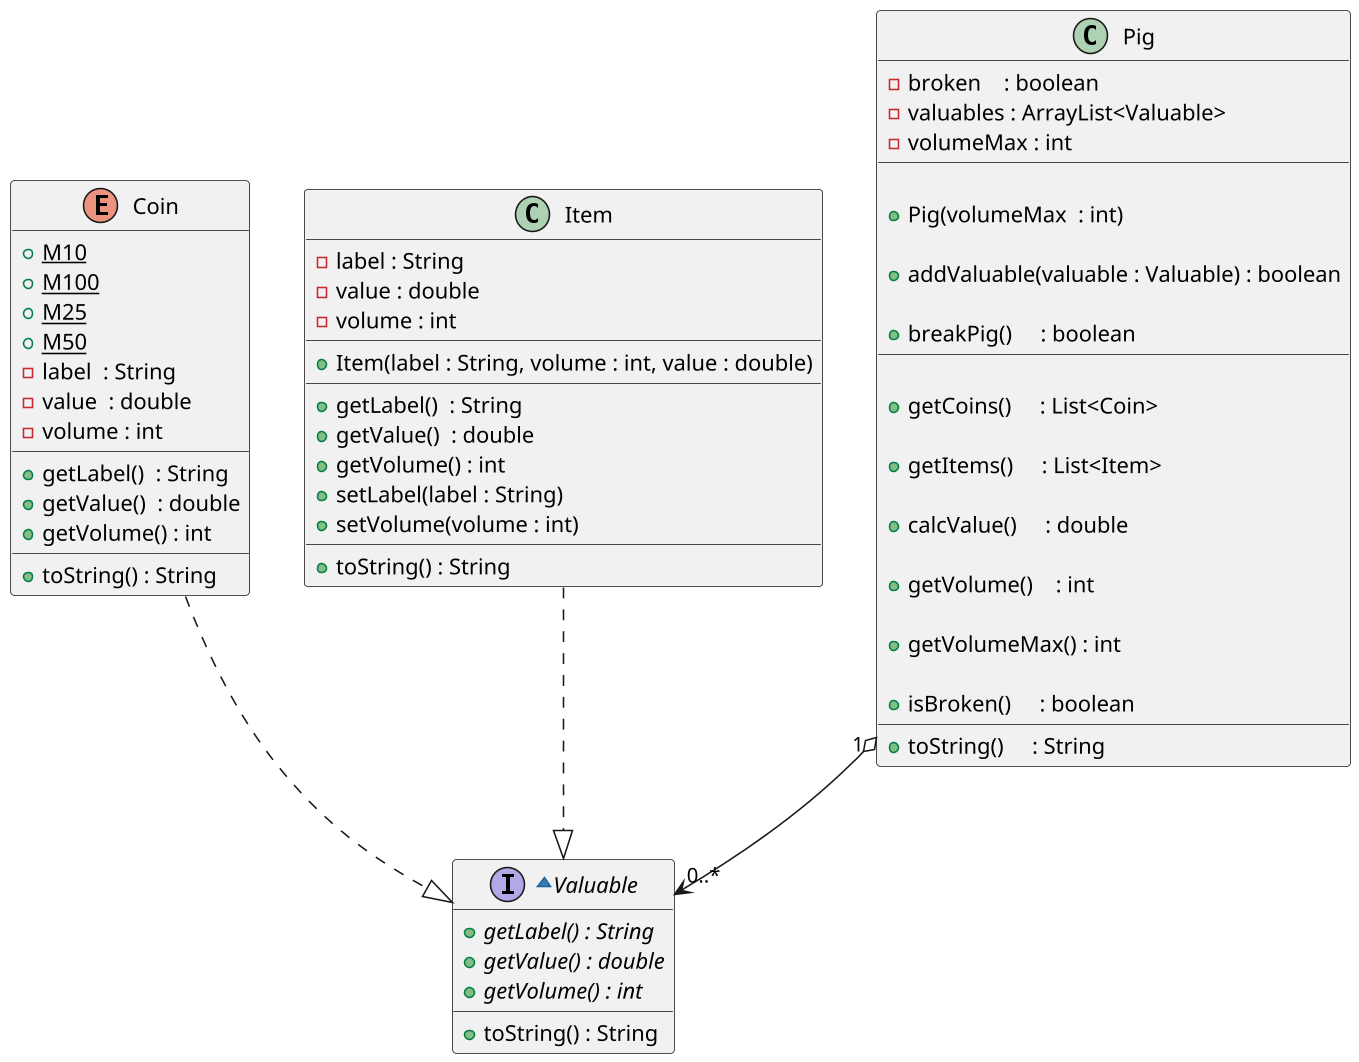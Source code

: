 '--
@startuml

skinparam defaultFontName Hasklig
skinparam dpi 150

'==

~interface Valuable {
  + getLabel() : String {abstract}
  + getValue() : double {abstract}
  + getVolume() : int {abstract}
  __
  + toString() : String
}

enum Coin {
  + M10 {static}
  + M100 {static}
  + M25 {static}
  + M50 {static}
  - label  : String
  - value  : double
  - volume : int
  __
  + getLabel()  : String
  + getValue()  : double
  + getVolume() : int
  __
  + toString() : String
}

class Item {
  - label : String
  - value : double
  - volume : int
  __
  + Item(label : String, volume : int, value : double)
  __
  + getLabel()  : String
  + getValue()  : double
  + getVolume() : int
  + setLabel(label : String)
  + setVolume(volume : int)
  __
  + toString() : String
}

class Pig {
  - broken    : boolean
  - valuables : ArrayList<Valuable>
  - volumeMax : int
  __
  
  ' inicializa as variaveis
  + Pig(volumeMax  : int)
  
  ' verifica se ainda cabe e se couber
  ' adiciona o elemento no final da lista
  + addValuable(valuable : Valuable) : boolean
  
  ' quebra se já não estiver quebrado
  + breakPig()     : boolean
  __
  
  ' se estiver quebrado
  ' pega apenas as moedas, retira-as
  ' da lista de valuables e as retorna
  + getCoins()     : List<Coin>

  ' retira e retorna apenas os itens
  + getItems()     : List<Item>

  ' percorre o vetor de valuables
  ' somando o valor de todos os elementos
  + calcValue()     : double

  ' percorre o vetor de valuables
  ' somando o volume de todos os elementos
  + getVolume()    : int

  ' retorna o volume max
  + getVolumeMax() : int

  ' retorna se esta quebrado
  + isBroken()     : boolean
  __
  + toString()     : String
}
'--

Pig "1" o--> "0..*" Valuable
Coin ..|> Valuable 
Item ..|> Valuable 
@enduml
